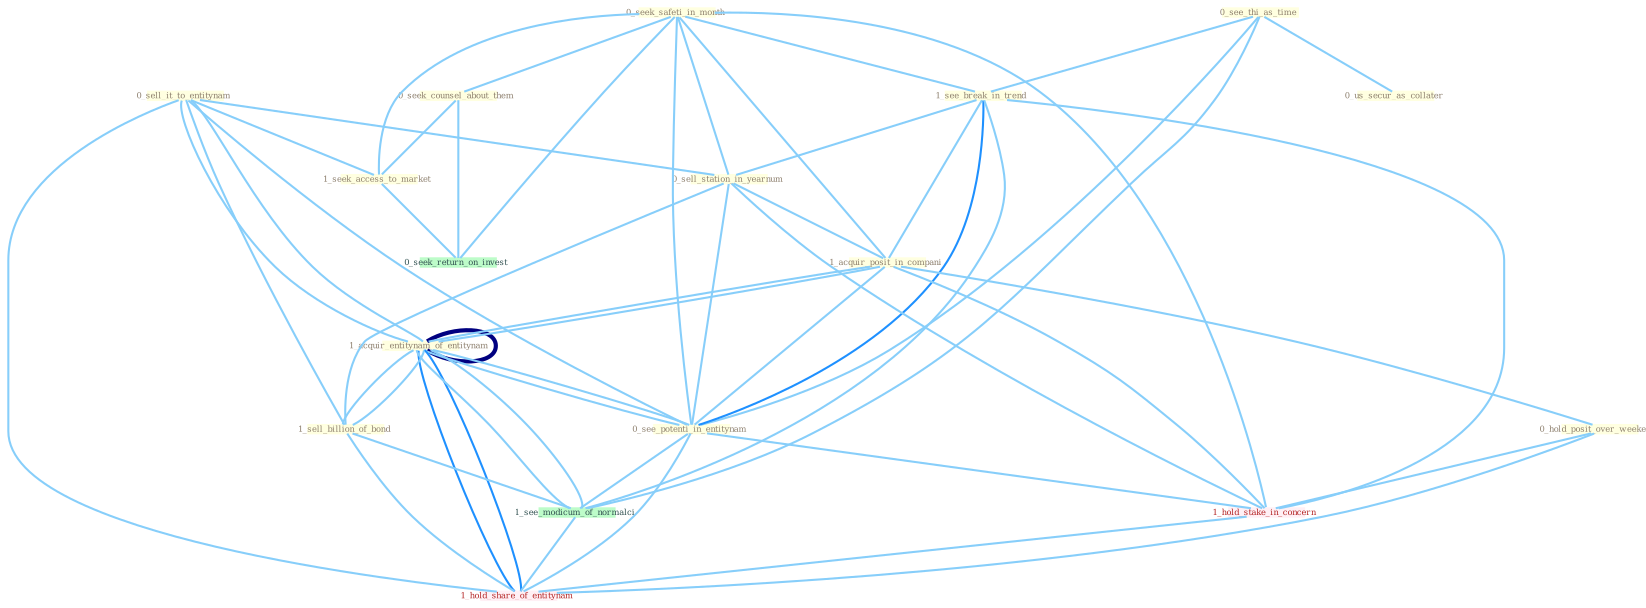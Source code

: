 Graph G{ 
    node
    [shape=polygon,style=filled,width=.5,height=.06,color="#BDFCC9",fixedsize=true,fontsize=4,
    fontcolor="#2f4f4f"];
    {node
    [color="#ffffe0", fontcolor="#8b7d6b"] "0_seek_safeti_in_month " "0_sell_it_to_entitynam " "0_see_thi_as_time " "1_acquir_entitynam_of_entitynam " "1_see_break_in_trend " "0_sell_station_in_yearnum " "1_acquir_posit_in_compani " "0_see_potenti_in_entitynam " "0_seek_counsel_about_them " "0_us_secur_as_collater " "0_hold_posit_over_weekend " "1_sell_billion_of_bond " "1_seek_access_to_market "}
{node [color="#fff0f5", fontcolor="#b22222"] "1_hold_stake_in_concern " "1_hold_share_of_entitynam "}
edge [color="#B0E2FF"];

	"0_seek_safeti_in_month " -- "1_see_break_in_trend " [w="1", color="#87cefa" ];
	"0_seek_safeti_in_month " -- "0_sell_station_in_yearnum " [w="1", color="#87cefa" ];
	"0_seek_safeti_in_month " -- "1_acquir_posit_in_compani " [w="1", color="#87cefa" ];
	"0_seek_safeti_in_month " -- "0_see_potenti_in_entitynam " [w="1", color="#87cefa" ];
	"0_seek_safeti_in_month " -- "0_seek_counsel_about_them " [w="1", color="#87cefa" ];
	"0_seek_safeti_in_month " -- "1_seek_access_to_market " [w="1", color="#87cefa" ];
	"0_seek_safeti_in_month " -- "1_hold_stake_in_concern " [w="1", color="#87cefa" ];
	"0_seek_safeti_in_month " -- "0_seek_return_on_invest " [w="1", color="#87cefa" ];
	"0_sell_it_to_entitynam " -- "1_acquir_entitynam_of_entitynam " [w="1", color="#87cefa" ];
	"0_sell_it_to_entitynam " -- "0_sell_station_in_yearnum " [w="1", color="#87cefa" ];
	"0_sell_it_to_entitynam " -- "0_see_potenti_in_entitynam " [w="1", color="#87cefa" ];
	"0_sell_it_to_entitynam " -- "1_sell_billion_of_bond " [w="1", color="#87cefa" ];
	"0_sell_it_to_entitynam " -- "1_seek_access_to_market " [w="1", color="#87cefa" ];
	"0_sell_it_to_entitynam " -- "1_acquir_entitynam_of_entitynam " [w="1", color="#87cefa" ];
	"0_sell_it_to_entitynam " -- "1_hold_share_of_entitynam " [w="1", color="#87cefa" ];
	"0_see_thi_as_time " -- "1_see_break_in_trend " [w="1", color="#87cefa" ];
	"0_see_thi_as_time " -- "0_see_potenti_in_entitynam " [w="1", color="#87cefa" ];
	"0_see_thi_as_time " -- "0_us_secur_as_collater " [w="1", color="#87cefa" ];
	"0_see_thi_as_time " -- "1_see_modicum_of_normalci " [w="1", color="#87cefa" ];
	"1_acquir_entitynam_of_entitynam " -- "1_acquir_posit_in_compani " [w="1", color="#87cefa" ];
	"1_acquir_entitynam_of_entitynam " -- "0_see_potenti_in_entitynam " [w="1", color="#87cefa" ];
	"1_acquir_entitynam_of_entitynam " -- "1_sell_billion_of_bond " [w="1", color="#87cefa" ];
	"1_acquir_entitynam_of_entitynam " -- "1_see_modicum_of_normalci " [w="1", color="#87cefa" ];
	"1_acquir_entitynam_of_entitynam " -- "1_acquir_entitynam_of_entitynam " [w="4", style=bold, color="#000080", len=0.4];
	"1_acquir_entitynam_of_entitynam " -- "1_hold_share_of_entitynam " [w="2", color="#1e90ff" , len=0.8];
	"1_see_break_in_trend " -- "0_sell_station_in_yearnum " [w="1", color="#87cefa" ];
	"1_see_break_in_trend " -- "1_acquir_posit_in_compani " [w="1", color="#87cefa" ];
	"1_see_break_in_trend " -- "0_see_potenti_in_entitynam " [w="2", color="#1e90ff" , len=0.8];
	"1_see_break_in_trend " -- "1_hold_stake_in_concern " [w="1", color="#87cefa" ];
	"1_see_break_in_trend " -- "1_see_modicum_of_normalci " [w="1", color="#87cefa" ];
	"0_sell_station_in_yearnum " -- "1_acquir_posit_in_compani " [w="1", color="#87cefa" ];
	"0_sell_station_in_yearnum " -- "0_see_potenti_in_entitynam " [w="1", color="#87cefa" ];
	"0_sell_station_in_yearnum " -- "1_sell_billion_of_bond " [w="1", color="#87cefa" ];
	"0_sell_station_in_yearnum " -- "1_hold_stake_in_concern " [w="1", color="#87cefa" ];
	"1_acquir_posit_in_compani " -- "0_see_potenti_in_entitynam " [w="1", color="#87cefa" ];
	"1_acquir_posit_in_compani " -- "0_hold_posit_over_weekend " [w="1", color="#87cefa" ];
	"1_acquir_posit_in_compani " -- "1_hold_stake_in_concern " [w="1", color="#87cefa" ];
	"1_acquir_posit_in_compani " -- "1_acquir_entitynam_of_entitynam " [w="1", color="#87cefa" ];
	"0_see_potenti_in_entitynam " -- "1_hold_stake_in_concern " [w="1", color="#87cefa" ];
	"0_see_potenti_in_entitynam " -- "1_see_modicum_of_normalci " [w="1", color="#87cefa" ];
	"0_see_potenti_in_entitynam " -- "1_acquir_entitynam_of_entitynam " [w="1", color="#87cefa" ];
	"0_see_potenti_in_entitynam " -- "1_hold_share_of_entitynam " [w="1", color="#87cefa" ];
	"0_seek_counsel_about_them " -- "1_seek_access_to_market " [w="1", color="#87cefa" ];
	"0_seek_counsel_about_them " -- "0_seek_return_on_invest " [w="1", color="#87cefa" ];
	"0_hold_posit_over_weekend " -- "1_hold_stake_in_concern " [w="1", color="#87cefa" ];
	"0_hold_posit_over_weekend " -- "1_hold_share_of_entitynam " [w="1", color="#87cefa" ];
	"1_sell_billion_of_bond " -- "1_see_modicum_of_normalci " [w="1", color="#87cefa" ];
	"1_sell_billion_of_bond " -- "1_acquir_entitynam_of_entitynam " [w="1", color="#87cefa" ];
	"1_sell_billion_of_bond " -- "1_hold_share_of_entitynam " [w="1", color="#87cefa" ];
	"1_seek_access_to_market " -- "0_seek_return_on_invest " [w="1", color="#87cefa" ];
	"1_hold_stake_in_concern " -- "1_hold_share_of_entitynam " [w="1", color="#87cefa" ];
	"1_see_modicum_of_normalci " -- "1_acquir_entitynam_of_entitynam " [w="1", color="#87cefa" ];
	"1_see_modicum_of_normalci " -- "1_hold_share_of_entitynam " [w="1", color="#87cefa" ];
	"1_acquir_entitynam_of_entitynam " -- "1_hold_share_of_entitynam " [w="2", color="#1e90ff" , len=0.8];
}